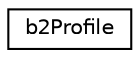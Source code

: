 digraph "Graphical Class Hierarchy"
{
 // LATEX_PDF_SIZE
  edge [fontname="Helvetica",fontsize="10",labelfontname="Helvetica",labelfontsize="10"];
  node [fontname="Helvetica",fontsize="10",shape=record];
  rankdir="LR";
  Node0 [label="b2Profile",height=0.2,width=0.4,color="black", fillcolor="white", style="filled",URL="$structb2Profile.html",tooltip="Profiling data. Times are in milliseconds."];
}
